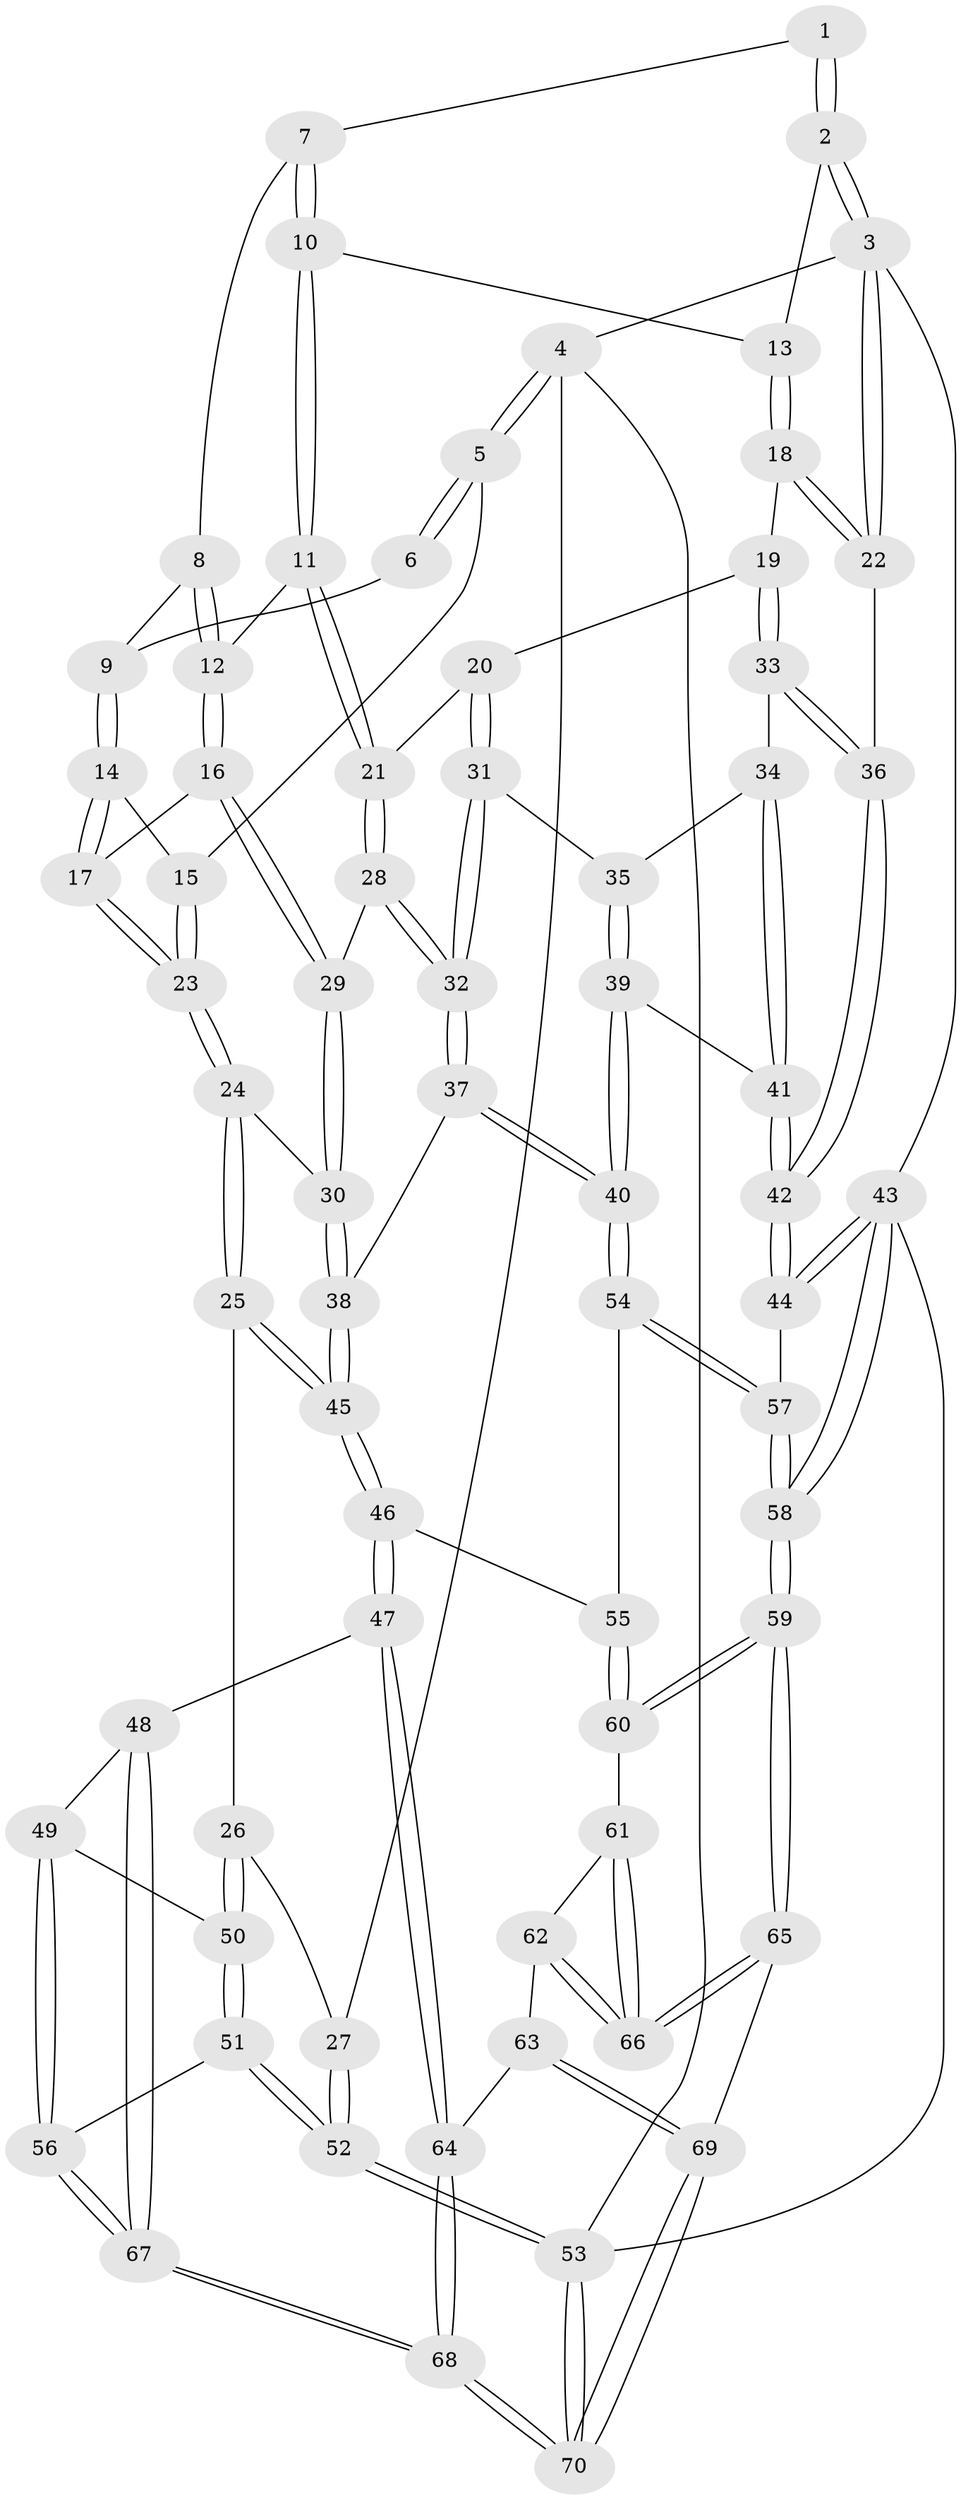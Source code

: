 // Generated by graph-tools (version 1.1) at 2025/27/03/09/25 03:27:13]
// undirected, 70 vertices, 172 edges
graph export_dot {
graph [start="1"]
  node [color=gray90,style=filled];
  1 [pos="+0.7936971427510615+0"];
  2 [pos="+1+0"];
  3 [pos="+1+0"];
  4 [pos="+0+0"];
  5 [pos="+0+0"];
  6 [pos="+0.4224060587325538+0"];
  7 [pos="+0.7811345449754569+0.07616881118986898"];
  8 [pos="+0.6924673385084071+0.08040340255861896"];
  9 [pos="+0.4699130479543104+0.02370108647926102"];
  10 [pos="+0.807720862486064+0.11302329727918115"];
  11 [pos="+0.721050119477726+0.2570423859282107"];
  12 [pos="+0.6320248431183814+0.2466964394229313"];
  13 [pos="+0.8770886257094116+0.1315560046273237"];
  14 [pos="+0.46932578462750646+0.029865449147785498"];
  15 [pos="+0.22629763466290845+0.1868199409139118"];
  16 [pos="+0.5655037968064973+0.2528352209138171"];
  17 [pos="+0.47924337533140854+0.11878751142888362"];
  18 [pos="+0.9058452539513162+0.16311496779568768"];
  19 [pos="+0.864930814445365+0.363770339880748"];
  20 [pos="+0.7906735107239238+0.3536494061922393"];
  21 [pos="+0.7865162029554391+0.35206475121503233"];
  22 [pos="+1+0.24738101950755662"];
  23 [pos="+0.25162270638165113+0.3590339479094632"];
  24 [pos="+0.23081950034786808+0.4400957568771828"];
  25 [pos="+0.22063393180382304+0.44780179675296455"];
  26 [pos="+0.15899102086831274+0.4710814578415239"];
  27 [pos="+0+0.4644892866232214"];
  28 [pos="+0.6418423973271878+0.44505513249051665"];
  29 [pos="+0.5260718349505943+0.39082056174319857"];
  30 [pos="+0.44883698325154425+0.43915148977313184"];
  31 [pos="+0.7611126416311855+0.4962854626050749"];
  32 [pos="+0.6743197631637716+0.5264232617941311"];
  33 [pos="+0.8827478807819003+0.37701268818601585"];
  34 [pos="+0.8823660551200692+0.49679783065557614"];
  35 [pos="+0.8230336552270044+0.52507424674585"];
  36 [pos="+1+0.3411539393374877"];
  37 [pos="+0.6682661166199968+0.6413555623689645"];
  38 [pos="+0.5265104988167338+0.6029640132737657"];
  39 [pos="+0.7308311223774863+0.6880821140178546"];
  40 [pos="+0.7100916306391616+0.7001561514019292"];
  41 [pos="+0.9896167965915176+0.6265026461624122"];
  42 [pos="+1+0.698686265719765"];
  43 [pos="+1+1"];
  44 [pos="+1+0.7816475868375856"];
  45 [pos="+0.42541745454189045+0.709235277325561"];
  46 [pos="+0.42305030518633824+0.7605744036989168"];
  47 [pos="+0.40830048502540217+0.7893747039658086"];
  48 [pos="+0.3222031384927297+0.7955889213957923"];
  49 [pos="+0.22695284049972123+0.729074056660496"];
  50 [pos="+0.214386486854822+0.7083964868582092"];
  51 [pos="+0+0.8529913593446935"];
  52 [pos="+0+0.8385912599004345"];
  53 [pos="+0+1"];
  54 [pos="+0.7085517214450333+0.7150897801732512"];
  55 [pos="+0.6729846299175503+0.7414214756883164"];
  56 [pos="+0.13815860725214396+0.8931065901092788"];
  57 [pos="+0.7807763953694923+0.8135804743932417"];
  58 [pos="+0.7929443735069899+1"];
  59 [pos="+0.7361095173461625+1"];
  60 [pos="+0.6253443098472868+0.8190998194705648"];
  61 [pos="+0.6082429614914625+0.8320346687429302"];
  62 [pos="+0.49531310318056343+0.8585378459635001"];
  63 [pos="+0.4659855652438544+0.8524722396221652"];
  64 [pos="+0.4296453333661247+0.8357972589103386"];
  65 [pos="+0.6495246004217822+1"];
  66 [pos="+0.5754810672567712+0.9411439661937641"];
  67 [pos="+0.21570787687233572+0.9528008006715778"];
  68 [pos="+0.32062962617828733+1"];
  69 [pos="+0.6171756074679206+1"];
  70 [pos="+0.3230205850367+1"];
  1 -- 2;
  1 -- 2;
  1 -- 7;
  2 -- 3;
  2 -- 3;
  2 -- 13;
  3 -- 4;
  3 -- 22;
  3 -- 22;
  3 -- 43;
  4 -- 5;
  4 -- 5;
  4 -- 27;
  4 -- 53;
  5 -- 6;
  5 -- 6;
  5 -- 15;
  6 -- 9;
  7 -- 8;
  7 -- 10;
  7 -- 10;
  8 -- 9;
  8 -- 12;
  8 -- 12;
  9 -- 14;
  9 -- 14;
  10 -- 11;
  10 -- 11;
  10 -- 13;
  11 -- 12;
  11 -- 21;
  11 -- 21;
  12 -- 16;
  12 -- 16;
  13 -- 18;
  13 -- 18;
  14 -- 15;
  14 -- 17;
  14 -- 17;
  15 -- 23;
  15 -- 23;
  16 -- 17;
  16 -- 29;
  16 -- 29;
  17 -- 23;
  17 -- 23;
  18 -- 19;
  18 -- 22;
  18 -- 22;
  19 -- 20;
  19 -- 33;
  19 -- 33;
  20 -- 21;
  20 -- 31;
  20 -- 31;
  21 -- 28;
  21 -- 28;
  22 -- 36;
  23 -- 24;
  23 -- 24;
  24 -- 25;
  24 -- 25;
  24 -- 30;
  25 -- 26;
  25 -- 45;
  25 -- 45;
  26 -- 27;
  26 -- 50;
  26 -- 50;
  27 -- 52;
  27 -- 52;
  28 -- 29;
  28 -- 32;
  28 -- 32;
  29 -- 30;
  29 -- 30;
  30 -- 38;
  30 -- 38;
  31 -- 32;
  31 -- 32;
  31 -- 35;
  32 -- 37;
  32 -- 37;
  33 -- 34;
  33 -- 36;
  33 -- 36;
  34 -- 35;
  34 -- 41;
  34 -- 41;
  35 -- 39;
  35 -- 39;
  36 -- 42;
  36 -- 42;
  37 -- 38;
  37 -- 40;
  37 -- 40;
  38 -- 45;
  38 -- 45;
  39 -- 40;
  39 -- 40;
  39 -- 41;
  40 -- 54;
  40 -- 54;
  41 -- 42;
  41 -- 42;
  42 -- 44;
  42 -- 44;
  43 -- 44;
  43 -- 44;
  43 -- 58;
  43 -- 58;
  43 -- 53;
  44 -- 57;
  45 -- 46;
  45 -- 46;
  46 -- 47;
  46 -- 47;
  46 -- 55;
  47 -- 48;
  47 -- 64;
  47 -- 64;
  48 -- 49;
  48 -- 67;
  48 -- 67;
  49 -- 50;
  49 -- 56;
  49 -- 56;
  50 -- 51;
  50 -- 51;
  51 -- 52;
  51 -- 52;
  51 -- 56;
  52 -- 53;
  52 -- 53;
  53 -- 70;
  53 -- 70;
  54 -- 55;
  54 -- 57;
  54 -- 57;
  55 -- 60;
  55 -- 60;
  56 -- 67;
  56 -- 67;
  57 -- 58;
  57 -- 58;
  58 -- 59;
  58 -- 59;
  59 -- 60;
  59 -- 60;
  59 -- 65;
  59 -- 65;
  60 -- 61;
  61 -- 62;
  61 -- 66;
  61 -- 66;
  62 -- 63;
  62 -- 66;
  62 -- 66;
  63 -- 64;
  63 -- 69;
  63 -- 69;
  64 -- 68;
  64 -- 68;
  65 -- 66;
  65 -- 66;
  65 -- 69;
  67 -- 68;
  67 -- 68;
  68 -- 70;
  68 -- 70;
  69 -- 70;
  69 -- 70;
}
